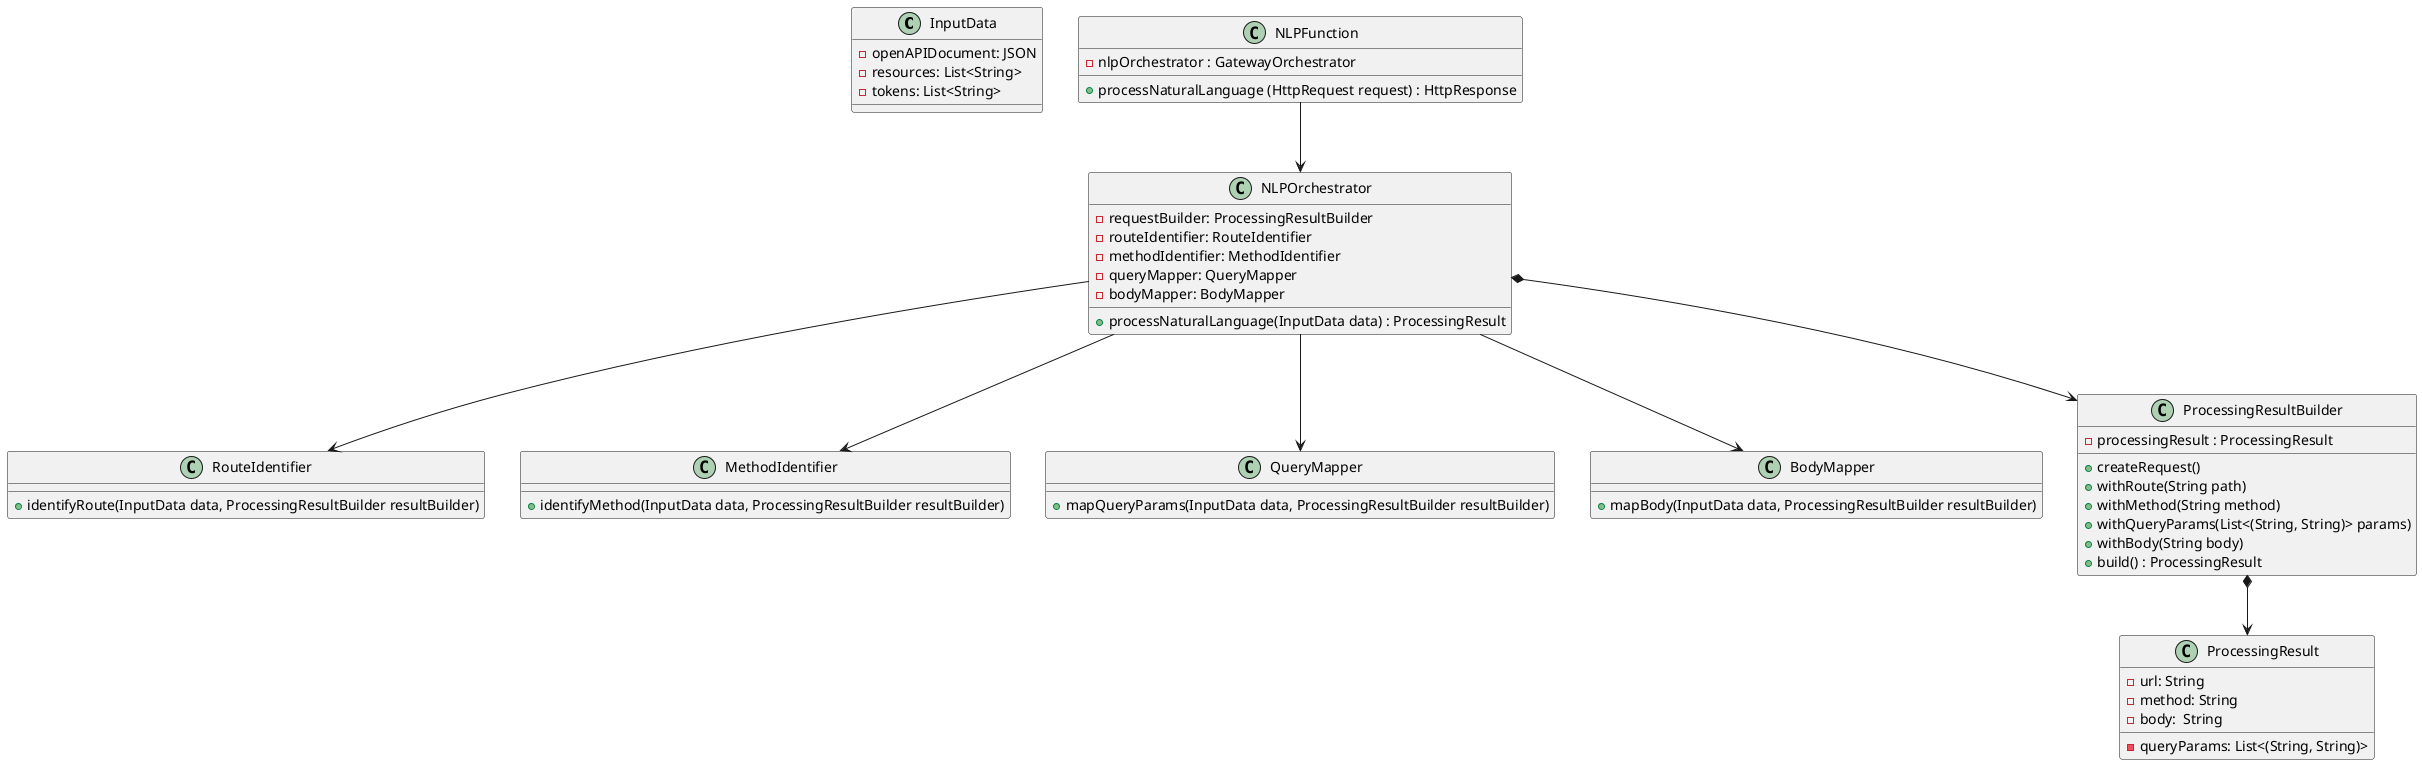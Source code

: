 @startuml API NLP

class InputData{
    -openAPIDocument: JSON
    -resources: List<String>
    -tokens: List<String>
}

class ProcessingResult{
    -url: String
    -method: String
    -queryParams: List<(String, String)>
    -body:  String
}

class RouteIdentifier{
    +identifyRoute(InputData data, ProcessingResultBuilder resultBuilder)
}

class MethodIdentifier{
    +identifyMethod(InputData data, ProcessingResultBuilder resultBuilder)
}

class QueryMapper{
    +mapQueryParams(InputData data, ProcessingResultBuilder resultBuilder)
}

class BodyMapper{
    +mapBody(InputData data, ProcessingResultBuilder resultBuilder)
}


class ProcessingResultBuilder {
    - processingResult : ProcessingResult 
    + createRequest()
    + withRoute(String path)
    + withMethod(String method)
    + withQueryParams(List<(String, String)> params)
    + withBody(String body)
    + build() : ProcessingResult
}

class NLPOrchestrator {
    -requestBuilder: ProcessingResultBuilder
    -routeIdentifier: RouteIdentifier
    -methodIdentifier: MethodIdentifier 
    -queryMapper: QueryMapper
    -bodyMapper: BodyMapper
    +processNaturalLanguage(InputData data) : ProcessingResult
}

class NLPFunction {
	-nlpOrchestrator : GatewayOrchestrator
	+processNaturalLanguage (HttpRequest request) : HttpResponse
}
NLPFunction --> NLPOrchestrator
NLPOrchestrator *--> ProcessingResultBuilder
NLPOrchestrator --> RouteIdentifier
NLPOrchestrator --> MethodIdentifier
NLPOrchestrator --> QueryMapper
NLPOrchestrator --> BodyMapper
ProcessingResultBuilder *--> ProcessingResult

@enduml